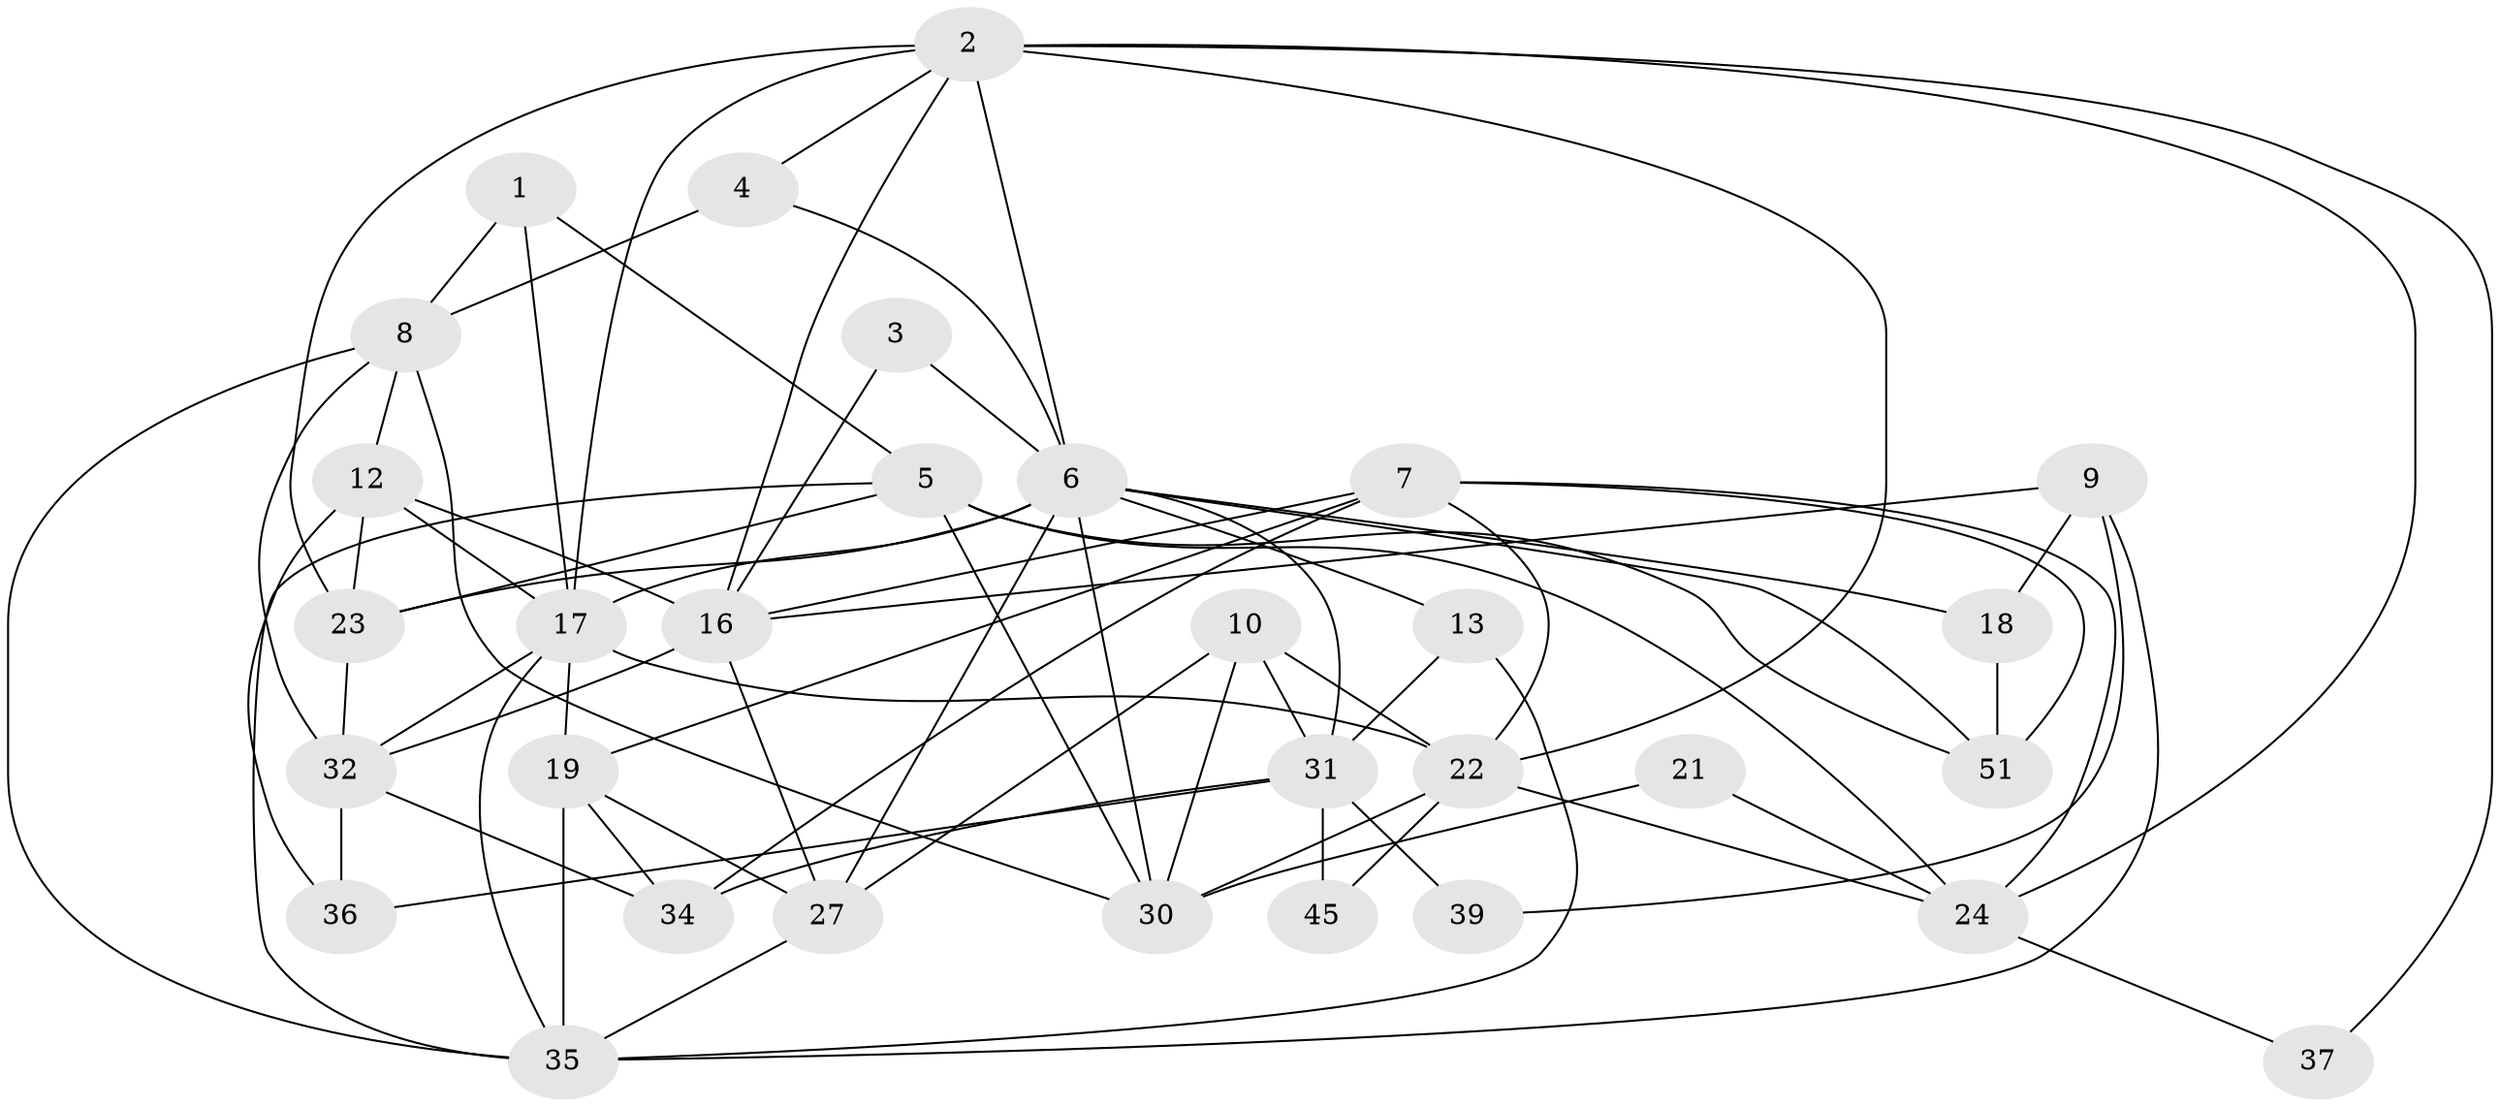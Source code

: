 // Generated by graph-tools (version 1.1) at 2025/52/02/27/25 19:52:09]
// undirected, 31 vertices, 76 edges
graph export_dot {
graph [start="1"]
  node [color=gray90,style=filled];
  1;
  2 [super="+46"];
  3;
  4 [super="+14"];
  5 [super="+20"];
  6 [super="+11"];
  7 [super="+15"];
  8 [super="+42"];
  9 [super="+29"];
  10;
  12 [super="+49"];
  13;
  16 [super="+33"];
  17 [super="+47"];
  18;
  19 [super="+28"];
  21;
  22 [super="+26"];
  23 [super="+25"];
  24 [super="+50"];
  27 [super="+43"];
  30 [super="+38"];
  31 [super="+41"];
  32 [super="+48"];
  34 [super="+40"];
  35 [super="+44"];
  36;
  37;
  39;
  45;
  51 [super="+52"];
  1 -- 5;
  1 -- 8;
  1 -- 17;
  2 -- 23;
  2 -- 6;
  2 -- 24;
  2 -- 4;
  2 -- 37;
  2 -- 22;
  2 -- 16;
  2 -- 17;
  3 -- 6;
  3 -- 16;
  4 -- 6;
  4 -- 8;
  5 -- 51;
  5 -- 30;
  5 -- 24;
  5 -- 23;
  5 -- 35;
  6 -- 18;
  6 -- 13;
  6 -- 30;
  6 -- 31;
  6 -- 27;
  6 -- 23;
  6 -- 51;
  6 -- 17;
  7 -- 19 [weight=2];
  7 -- 22;
  7 -- 51 [weight=2];
  7 -- 16;
  7 -- 24;
  7 -- 34;
  8 -- 35;
  8 -- 32;
  8 -- 12;
  8 -- 30;
  9 -- 18;
  9 -- 16;
  9 -- 35;
  9 -- 39;
  10 -- 22;
  10 -- 30;
  10 -- 27;
  10 -- 31;
  12 -- 36;
  12 -- 16;
  12 -- 23;
  12 -- 17;
  13 -- 31;
  13 -- 35;
  16 -- 32;
  16 -- 27;
  17 -- 22;
  17 -- 35;
  17 -- 32;
  17 -- 19;
  18 -- 51;
  19 -- 35;
  19 -- 27;
  19 -- 34;
  21 -- 30;
  21 -- 24;
  22 -- 45;
  22 -- 30;
  22 -- 24;
  23 -- 32;
  24 -- 37;
  27 -- 35;
  31 -- 34;
  31 -- 36;
  31 -- 39;
  31 -- 45;
  32 -- 36 [weight=2];
  32 -- 34;
}
